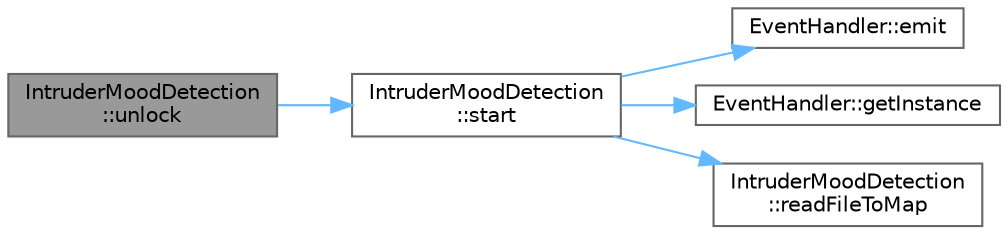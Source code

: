 digraph "IntruderMoodDetection::unlock"
{
 // LATEX_PDF_SIZE
  bgcolor="transparent";
  edge [fontname=Helvetica,fontsize=10,labelfontname=Helvetica,labelfontsize=10];
  node [fontname=Helvetica,fontsize=10,shape=box,height=0.2,width=0.4];
  rankdir="LR";
  Node1 [label="IntruderMoodDetection\l::unlock",height=0.2,width=0.4,color="gray40", fillcolor="grey60", style="filled", fontcolor="black",tooltip=" "];
  Node1 -> Node2 [color="steelblue1",style="solid"];
  Node2 [label="IntruderMoodDetection\l::start",height=0.2,width=0.4,color="grey40", fillcolor="white", style="filled",URL="$class_intruder_mood_detection.html#acd6daec24bb0d856325a912a92936a93",tooltip=" "];
  Node2 -> Node3 [color="steelblue1",style="solid"];
  Node3 [label="EventHandler::emit",height=0.2,width=0.4,color="grey40", fillcolor="white", style="filled",URL="$class_event_handler.html#a78ac6d7c899898fbb2c7b24117b272dd",tooltip=" "];
  Node2 -> Node4 [color="steelblue1",style="solid"];
  Node4 [label="EventHandler::getInstance",height=0.2,width=0.4,color="grey40", fillcolor="white", style="filled",URL="$class_event_handler.html#a54e992984633e36c76f7b62edfbf7604",tooltip=" "];
  Node2 -> Node5 [color="steelblue1",style="solid"];
  Node5 [label="IntruderMoodDetection\l::readFileToMap",height=0.2,width=0.4,color="grey40", fillcolor="white", style="filled",URL="$class_intruder_mood_detection.html#ad4ff8dcdfa8a083536e3317b2367eead",tooltip=" "];
}
